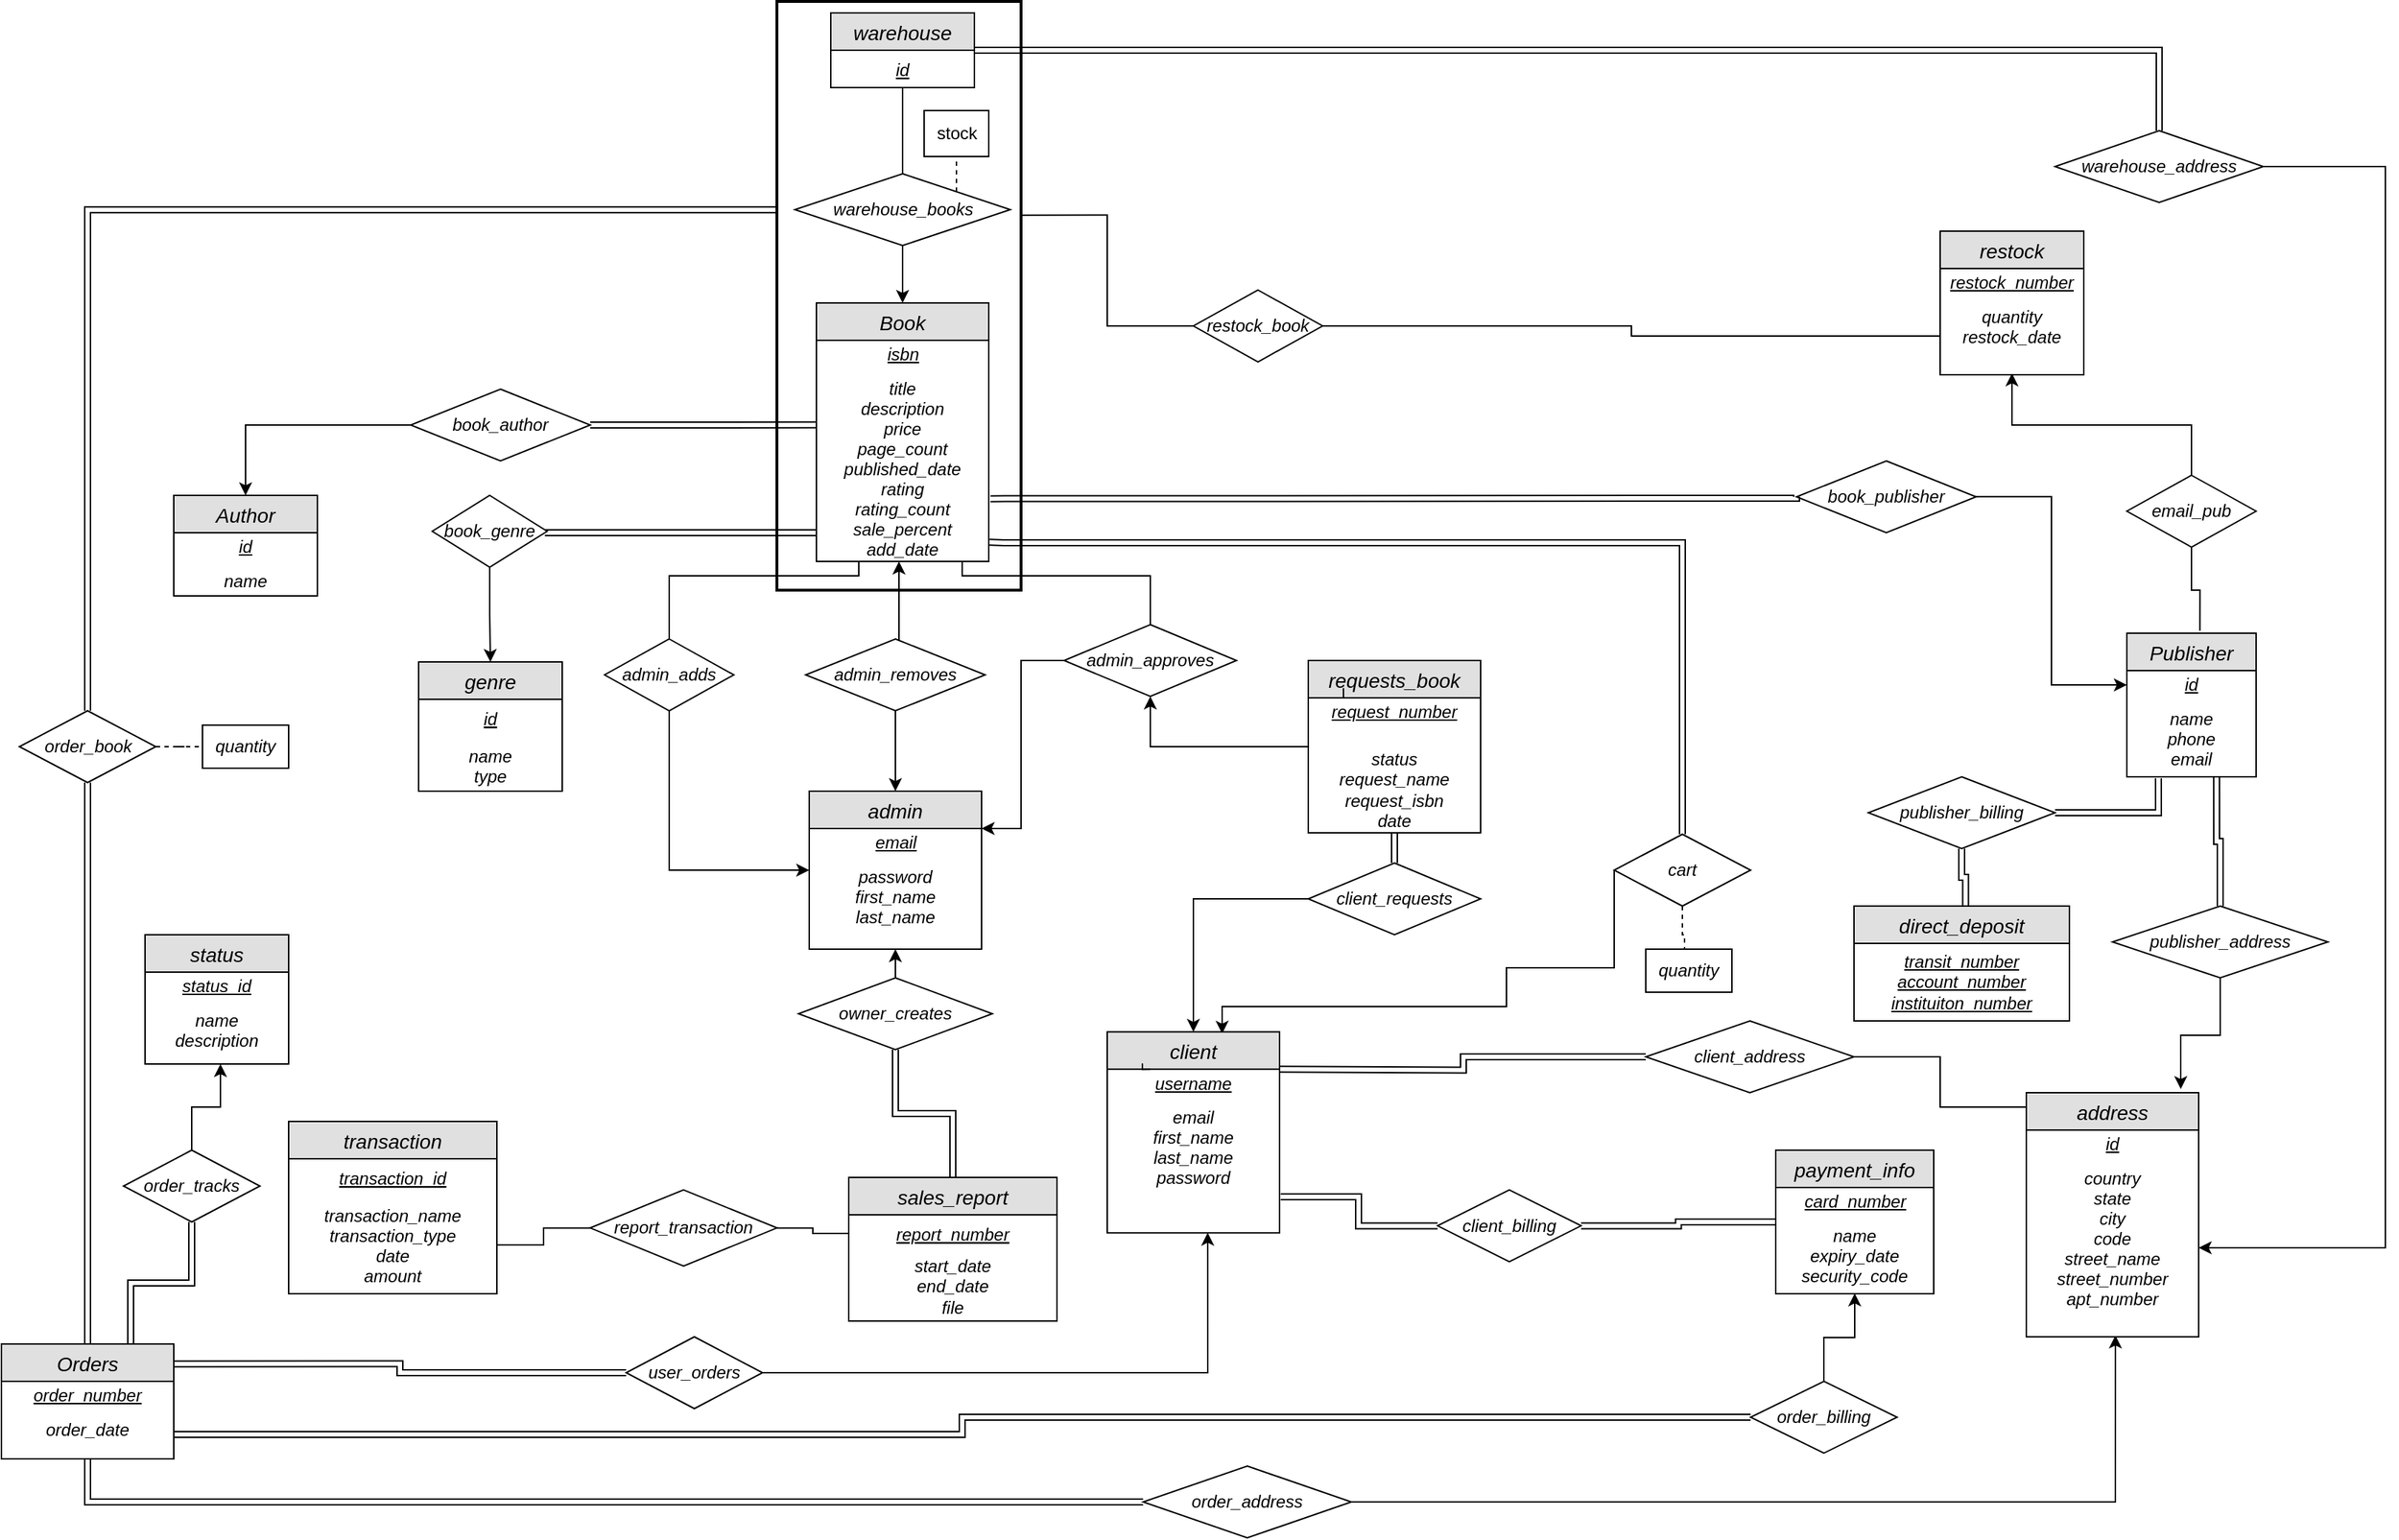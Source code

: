 <mxfile version="12.9.3" type="device"><diagram id="4tEYAnC1mhWH7zsCXLk8" name="Page-1"><mxGraphModel dx="1185" dy="705" grid="1" gridSize="10" guides="1" tooltips="1" connect="1" arrows="1" fold="1" page="1" pageScale="1" pageWidth="850" pageHeight="1100" math="0" shadow="0"><root><mxCell id="0"/><mxCell id="1" parent="0"/><mxCell id="rPPBEJHHaEu0MnuZ7By8-59" style="edgeStyle=orthogonalEdgeStyle;rounded=0;orthogonalLoop=1;jettySize=auto;html=1;entryX=0;entryY=0.5;entryDx=0;entryDy=0;shadow=0;endArrow=None;exitX=0.667;exitY=0.009;exitDx=0;exitDy=0;exitPerimeter=0;startArrow=classic;startFill=1;" parent="1" source="9rsnlHbPOscB6aK65YCK-1" target="rPPBEJHHaEu0MnuZ7By8-20" edge="1"><mxGeometry relative="1" as="geometry"><Array as="points"><mxPoint x="860" y="720"/><mxPoint x="1058" y="720"/><mxPoint x="1058" y="693"/></Array></mxGeometry></mxCell><mxCell id="rPPBEJHHaEu0MnuZ7By8-68" style="edgeStyle=orthogonalEdgeStyle;rounded=0;orthogonalLoop=1;jettySize=auto;html=1;entryX=0.5;entryY=1;entryDx=0;entryDy=0;shadow=0;endArrow=none;endFill=0;startArrow=classic;startFill=1;shape=link;" parent="1" source="9rsnlHbPOscB6aK65YCK-6" target="RYP0K-q7R9ULcI_7iNCJ-14" edge="1"><mxGeometry relative="1" as="geometry"/></mxCell><mxCell id="rPPBEJHHaEu0MnuZ7By8-72" style="edgeStyle=orthogonalEdgeStyle;shape=link;rounded=0;orthogonalLoop=1;jettySize=auto;html=1;entryX=0;entryY=0.5;entryDx=0;entryDy=0;shadow=0;endArrow=none;endFill=0;" parent="1" source="9rsnlHbPOscB6aK65YCK-6" target="rPPBEJHHaEu0MnuZ7By8-10" edge="1"><mxGeometry relative="1" as="geometry"><Array as="points"><mxPoint x="70" y="1065"/></Array></mxGeometry></mxCell><mxCell id="Q7mye_ONgrPFWDCa4790-89" style="edgeStyle=orthogonalEdgeStyle;rounded=0;orthogonalLoop=1;jettySize=auto;html=1;entryX=0.5;entryY=1;entryDx=0;entryDy=0;endArrow=none;endFill=0;shape=link;exitX=0.75;exitY=0;exitDx=0;exitDy=0;" parent="1" source="9rsnlHbPOscB6aK65YCK-6" target="Q7mye_ONgrPFWDCa4790-88" edge="1"><mxGeometry relative="1" as="geometry"/></mxCell><mxCell id="lP71h2GVGlOUKlae6ANa-75" style="edgeStyle=orthogonalEdgeStyle;rounded=0;orthogonalLoop=1;jettySize=auto;html=1;endArrow=classic;endFill=1;entryX=0.5;entryY=0;entryDx=0;entryDy=0;" parent="1" source="9rsnlHbPOscB6aK65YCK-19" target="9rsnlHbPOscB6aK65YCK-10" edge="1"><mxGeometry relative="1" as="geometry"><mxPoint x="200" y="117.74" as="targetPoint"/></mxGeometry></mxCell><mxCell id="NMVztkpwi2GRev-6w3ck-94" style="edgeStyle=orthogonalEdgeStyle;shape=link;rounded=0;orthogonalLoop=1;jettySize=auto;html=1;startArrow=none;startFill=0;endArrow=classic;endFill=1;entryX=0.021;entryY=0.851;entryDx=0;entryDy=0;entryPerimeter=0;" edge="1" parent="1" source="9rsnlHbPOscB6aK65YCK-19" target="v2aKceaVkKOtC62IMyCD-2"><mxGeometry relative="1" as="geometry"><mxPoint x="550" y="389" as="targetPoint"/><Array as="points"><mxPoint x="460" y="390"/><mxPoint x="460" y="390"/></Array></mxGeometry></mxCell><mxCell id="9rsnlHbPOscB6aK65YCK-19" value="&lt;span&gt;book_genre&lt;/span&gt;" style="rhombus;whiteSpace=wrap;html=1;fontStyle=2" parent="1" vertex="1"><mxGeometry x="310" y="364" width="80" height="50" as="geometry"/></mxCell><mxCell id="NMVztkpwi2GRev-6w3ck-42" style="edgeStyle=orthogonalEdgeStyle;rounded=0;orthogonalLoop=1;jettySize=auto;html=1;entryX=0;entryY=0.5;entryDx=0;entryDy=0;startArrow=none;startFill=0;endArrow=classic;endFill=1;exitX=0.945;exitY=0.498;exitDx=0;exitDy=0;exitPerimeter=0;" edge="1" parent="1" source="RYP0K-q7R9ULcI_7iNCJ-2" target="RYP0K-q7R9ULcI_7iNCJ-1"><mxGeometry relative="1" as="geometry"><mxPoint x="1279.768" y="244.907" as="sourcePoint"/></mxGeometry></mxCell><mxCell id="RYP0K-q7R9ULcI_7iNCJ-2" value="&lt;span&gt;book_publisher&lt;/span&gt;" style="rhombus;whiteSpace=wrap;html=1;fontStyle=2" parent="1" vertex="1"><mxGeometry x="1260" y="340" width="125" height="50" as="geometry"/></mxCell><mxCell id="NMVztkpwi2GRev-6w3ck-95" style="edgeStyle=orthogonalEdgeStyle;shape=link;rounded=0;orthogonalLoop=1;jettySize=auto;html=1;entryX=0.004;entryY=0.29;entryDx=0;entryDy=0;entryPerimeter=0;startArrow=none;startFill=0;endArrow=classic;endFill=1;" edge="1" parent="1" source="RYP0K-q7R9ULcI_7iNCJ-5" target="v2aKceaVkKOtC62IMyCD-2"><mxGeometry relative="1" as="geometry"/></mxCell><mxCell id="NMVztkpwi2GRev-6w3ck-96" style="edgeStyle=orthogonalEdgeStyle;rounded=0;orthogonalLoop=1;jettySize=auto;html=1;startArrow=none;startFill=0;endArrow=classic;endFill=1;" edge="1" parent="1" source="RYP0K-q7R9ULcI_7iNCJ-5" target="VrsxJqO9G6tDZMLgXtTJ-1"><mxGeometry relative="1" as="geometry"/></mxCell><mxCell id="RYP0K-q7R9ULcI_7iNCJ-5" value="&lt;span&gt;book_author&lt;br&gt;&lt;/span&gt;" style="rhombus;whiteSpace=wrap;html=1;fontStyle=2" parent="1" vertex="1"><mxGeometry x="295" y="290" width="125" height="50" as="geometry"/></mxCell><mxCell id="rPPBEJHHaEu0MnuZ7By8-76" style="edgeStyle=orthogonalEdgeStyle;rounded=0;orthogonalLoop=1;jettySize=auto;html=1;entryX=0.896;entryY=-0.015;entryDx=0;entryDy=0;shadow=0;endArrow=classic;endFill=1;entryPerimeter=0;" parent="1" source="RYP0K-q7R9ULcI_7iNCJ-12" target="9rsnlHbPOscB6aK65YCK-16" edge="1"><mxGeometry relative="1" as="geometry"/></mxCell><mxCell id="NMVztkpwi2GRev-6w3ck-53" style="edgeStyle=orthogonalEdgeStyle;shape=link;rounded=0;orthogonalLoop=1;jettySize=auto;html=1;startArrow=none;startFill=0;endArrow=none;endFill=0;entryX=0.694;entryY=0.988;entryDx=0;entryDy=0;entryPerimeter=0;" edge="1" parent="1" source="RYP0K-q7R9ULcI_7iNCJ-12" target="9rsnlHbPOscB6aK65YCK-13"><mxGeometry relative="1" as="geometry"><mxPoint x="1555" y="460" as="targetPoint"/></mxGeometry></mxCell><mxCell id="RYP0K-q7R9ULcI_7iNCJ-12" value="&lt;span&gt;publisher_address&lt;/span&gt;" style="rhombus;whiteSpace=wrap;html=1;fontStyle=2" parent="1" vertex="1"><mxGeometry x="1480" y="650" width="150" height="50" as="geometry"/></mxCell><mxCell id="rPPBEJHHaEu0MnuZ7By8-65" style="edgeStyle=orthogonalEdgeStyle;rounded=0;orthogonalLoop=1;jettySize=auto;html=1;entryX=0;entryY=0.5;entryDx=0;entryDy=0;shadow=0;endArrow=none;endFill=0;dashed=1;" parent="1" source="RYP0K-q7R9ULcI_7iNCJ-14" target="RYP0K-q7R9ULcI_7iNCJ-17" edge="1"><mxGeometry relative="1" as="geometry"/></mxCell><mxCell id="lP71h2GVGlOUKlae6ANa-91" style="edgeStyle=orthogonalEdgeStyle;rounded=0;orthogonalLoop=1;jettySize=auto;html=1;startArrow=none;startFill=0;endArrow=classic;endFill=1;shape=link;entryX=0;entryY=0.354;entryDx=0;entryDy=0;entryPerimeter=0;" parent="1" source="RYP0K-q7R9ULcI_7iNCJ-14" target="NMVztkpwi2GRev-6w3ck-102" edge="1"><mxGeometry relative="1" as="geometry"><mxPoint x="490.624" y="-343.422" as="targetPoint"/><Array as="points"><mxPoint x="70" y="165"/></Array></mxGeometry></mxCell><mxCell id="RYP0K-q7R9ULcI_7iNCJ-14" value="order_book" style="rhombus;whiteSpace=wrap;html=1;fontStyle=2" parent="1" vertex="1"><mxGeometry x="22.5" y="514" width="95" height="50" as="geometry"/></mxCell><mxCell id="RYP0K-q7R9ULcI_7iNCJ-17" value="&lt;i&gt;quantity&lt;/i&gt;" style="rounded=0;whiteSpace=wrap;html=1;align=center;" parent="1" vertex="1"><mxGeometry x="150" y="524" width="60" height="30" as="geometry"/></mxCell><mxCell id="NMVztkpwi2GRev-6w3ck-77" style="edgeStyle=orthogonalEdgeStyle;rounded=0;orthogonalLoop=1;jettySize=auto;html=1;entryX=0.583;entryY=0.998;entryDx=0;entryDy=0;entryPerimeter=0;startArrow=none;startFill=0;endArrow=classic;endFill=1;exitX=1;exitY=0.5;exitDx=0;exitDy=0;" edge="1" parent="1" source="RYP0K-q7R9ULcI_7iNCJ-19" target="9rsnlHbPOscB6aK65YCK-2"><mxGeometry relative="1" as="geometry"/></mxCell><mxCell id="RYP0K-q7R9ULcI_7iNCJ-19" value="user_orders" style="rhombus;whiteSpace=wrap;html=1;fontStyle=2" parent="1" vertex="1"><mxGeometry x="445" y="950" width="95" height="50" as="geometry"/></mxCell><mxCell id="rPPBEJHHaEu0MnuZ7By8-80" style="edgeStyle=orthogonalEdgeStyle;rounded=0;orthogonalLoop=1;jettySize=auto;html=1;entryX=0.518;entryY=0.005;entryDx=0;entryDy=0;entryPerimeter=0;shadow=0;endArrow=classic;endFill=1;shape=link;" parent="1" source="RYP0K-q7R9ULcI_7iNCJ-33" target="RYP0K-q7R9ULcI_7iNCJ-27" edge="1"><mxGeometry relative="1" as="geometry"/></mxCell><mxCell id="NMVztkpwi2GRev-6w3ck-47" style="edgeStyle=orthogonalEdgeStyle;rounded=0;orthogonalLoop=1;jettySize=auto;html=1;startArrow=none;startFill=0;endArrow=none;endFill=0;entryX=0.244;entryY=1.019;entryDx=0;entryDy=0;entryPerimeter=0;shape=link;" edge="1" parent="1" source="RYP0K-q7R9ULcI_7iNCJ-33" target="9rsnlHbPOscB6aK65YCK-13"><mxGeometry relative="1" as="geometry"><mxPoint x="1395" y="330" as="targetPoint"/></mxGeometry></mxCell><mxCell id="RYP0K-q7R9ULcI_7iNCJ-33" value="publisher_billing" style="rhombus;whiteSpace=wrap;html=1;fontStyle=2" parent="1" vertex="1"><mxGeometry x="1310" y="560" width="130" height="50" as="geometry"/></mxCell><mxCell id="NMVztkpwi2GRev-6w3ck-17" style="edgeStyle=orthogonalEdgeStyle;rounded=0;orthogonalLoop=1;jettySize=auto;html=1;startArrow=none;startFill=0;endArrow=classic;endFill=1;shape=link;" edge="1" parent="1" source="RYP0K-q7R9ULcI_7iNCJ-36" target="lP71h2GVGlOUKlae6ANa-103"><mxGeometry relative="1" as="geometry"/></mxCell><mxCell id="NMVztkpwi2GRev-6w3ck-71" style="edgeStyle=orthogonalEdgeStyle;shape=link;rounded=0;orthogonalLoop=1;jettySize=auto;html=1;entryX=1.007;entryY=0.732;entryDx=0;entryDy=0;entryPerimeter=0;startArrow=classic;startFill=1;endArrow=none;endFill=0;" edge="1" parent="1" source="RYP0K-q7R9ULcI_7iNCJ-36" target="9rsnlHbPOscB6aK65YCK-2"><mxGeometry relative="1" as="geometry"/></mxCell><mxCell id="RYP0K-q7R9ULcI_7iNCJ-36" value="client_billing" style="rhombus;whiteSpace=wrap;html=1;fontStyle=2" parent="1" vertex="1"><mxGeometry x="1010" y="847.67" width="100" height="50" as="geometry"/></mxCell><mxCell id="NMVztkpwi2GRev-6w3ck-70" style="edgeStyle=orthogonalEdgeStyle;rounded=0;orthogonalLoop=1;jettySize=auto;html=1;entryX=1;entryY=0;entryDx=0;entryDy=0;startArrow=classic;startFill=1;endArrow=none;endFill=0;shape=link;" edge="1" parent="1" source="RYP0K-q7R9ULcI_7iNCJ-46"><mxGeometry relative="1" as="geometry"><mxPoint x="900" y="763.67" as="targetPoint"/></mxGeometry></mxCell><mxCell id="RYP0K-q7R9ULcI_7iNCJ-46" value="client_address" style="rhombus;whiteSpace=wrap;html=1;fontStyle=2" parent="1" vertex="1"><mxGeometry x="1155" y="730" width="145" height="50" as="geometry"/></mxCell><mxCell id="NMVztkpwi2GRev-6w3ck-19" style="edgeStyle=orthogonalEdgeStyle;rounded=0;orthogonalLoop=1;jettySize=auto;html=1;entryX=0.5;entryY=0.995;entryDx=0;entryDy=0;entryPerimeter=0;startArrow=none;startFill=0;endArrow=classic;endFill=1;" edge="1" parent="1" source="rPPBEJHHaEu0MnuZ7By8-5" target="lP71h2GVGlOUKlae6ANa-105"><mxGeometry relative="1" as="geometry"/></mxCell><mxCell id="rPPBEJHHaEu0MnuZ7By8-5" value="order_billing" style="rhombus;whiteSpace=wrap;html=1;fontStyle=2" parent="1" vertex="1"><mxGeometry x="1228" y="981" width="102" height="50" as="geometry"/></mxCell><mxCell id="rPPBEJHHaEu0MnuZ7By8-75" style="edgeStyle=orthogonalEdgeStyle;rounded=0;orthogonalLoop=1;jettySize=auto;html=1;entryX=0.517;entryY=0.992;entryDx=0;entryDy=0;entryPerimeter=0;shadow=0;endArrow=classic;endFill=1;exitX=1;exitY=0.5;exitDx=0;exitDy=0;" parent="1" source="rPPBEJHHaEu0MnuZ7By8-10" target="9rsnlHbPOscB6aK65YCK-17" edge="1"><mxGeometry relative="1" as="geometry"/></mxCell><mxCell id="rPPBEJHHaEu0MnuZ7By8-10" value="order_address" style="rhombus;whiteSpace=wrap;html=1;fontStyle=2" parent="1" vertex="1"><mxGeometry x="805" y="1040" width="145" height="50" as="geometry"/></mxCell><mxCell id="rPPBEJHHaEu0MnuZ7By8-60" style="edgeStyle=orthogonalEdgeStyle;rounded=0;orthogonalLoop=1;jettySize=auto;html=1;shadow=0;endArrow=None;dashed=1;entryX=0.41;entryY=0.012;entryDx=0;entryDy=0;entryPerimeter=0;" parent="1" source="rPPBEJHHaEu0MnuZ7By8-20" target="rPPBEJHHaEu0MnuZ7By8-22" edge="1"><mxGeometry relative="1" as="geometry"><mxPoint x="1182" y="679" as="targetPoint"/><Array as="points"><mxPoint x="1181" y="670"/><mxPoint x="1182" y="670"/><mxPoint x="1182" y="680"/></Array></mxGeometry></mxCell><mxCell id="rPPBEJHHaEu0MnuZ7By8-61" style="edgeStyle=orthogonalEdgeStyle;rounded=0;orthogonalLoop=1;jettySize=auto;html=1;shadow=0;endArrow=none;endFill=0;shape=link;entryX=1.004;entryY=0.9;entryDx=0;entryDy=0;entryPerimeter=0;" parent="1" source="rPPBEJHHaEu0MnuZ7By8-20" target="v2aKceaVkKOtC62IMyCD-2" edge="1"><mxGeometry relative="1" as="geometry"><mxPoint x="730" y="417.74" as="targetPoint"/><Array as="points"><mxPoint x="1181" y="397"/><mxPoint x="708" y="397"/></Array></mxGeometry></mxCell><mxCell id="rPPBEJHHaEu0MnuZ7By8-20" value="cart" style="rhombus;whiteSpace=wrap;html=1;fontStyle=2" parent="1" vertex="1"><mxGeometry x="1133" y="600" width="95" height="50" as="geometry"/></mxCell><mxCell id="rPPBEJHHaEu0MnuZ7By8-22" value="&lt;i&gt;quantity&lt;/i&gt;" style="rounded=0;whiteSpace=wrap;html=1;align=center;" parent="1" vertex="1"><mxGeometry x="1155" y="680" width="60" height="30" as="geometry"/></mxCell><mxCell id="rPPBEJHHaEu0MnuZ7By8-42" style="edgeStyle=orthogonalEdgeStyle;rounded=0;orthogonalLoop=1;jettySize=auto;html=1;shadow=0;shape=link;entryX=0;entryY=0.5;entryDx=0;entryDy=0;exitX=1.01;exitY=0.674;exitDx=0;exitDy=0;exitPerimeter=0;" parent="1" source="v2aKceaVkKOtC62IMyCD-2" target="RYP0K-q7R9ULcI_7iNCJ-2" edge="1"><mxGeometry relative="1" as="geometry"><Array as="points"><mxPoint x="709" y="366"/><mxPoint x="1200" y="366"/></Array></mxGeometry></mxCell><mxCell id="rPPBEJHHaEu0MnuZ7By8-58" style="edgeStyle=orthogonalEdgeStyle;rounded=0;orthogonalLoop=1;jettySize=auto;html=1;entryX=1;entryY=0.5;entryDx=0;entryDy=0;shadow=0;endArrow=none;endFill=0;startArrow=none;startFill=0;" parent="1" source="9rsnlHbPOscB6aK65YCK-17" target="RYP0K-q7R9ULcI_7iNCJ-46" edge="1"><mxGeometry relative="1" as="geometry"><Array as="points"><mxPoint x="1480" y="790"/><mxPoint x="1360" y="790"/><mxPoint x="1360" y="755"/></Array></mxGeometry></mxCell><mxCell id="rPPBEJHHaEu0MnuZ7By8-70" style="edgeStyle=orthogonalEdgeStyle;shape=link;rounded=0;orthogonalLoop=1;jettySize=auto;html=1;entryX=0;entryY=0.5;entryDx=0;entryDy=0;shadow=0;endArrow=none;endFill=0;exitX=0.996;exitY=0.173;exitDx=0;exitDy=0;exitPerimeter=0;" parent="1" source="9rsnlHbPOscB6aK65YCK-6" target="RYP0K-q7R9ULcI_7iNCJ-19" edge="1"><mxGeometry relative="1" as="geometry"/></mxCell><mxCell id="Q7mye_ONgrPFWDCa4790-66" style="edgeStyle=orthogonalEdgeStyle;rounded=0;orthogonalLoop=1;jettySize=auto;html=1;endArrow=classic;endFill=1;" parent="1" source="Q7mye_ONgrPFWDCa4790-12" target="v2aKceaVkKOtC62IMyCD-1" edge="1"><mxGeometry relative="1" as="geometry"><mxPoint x="782.5" y="417.74" as="targetPoint"/></mxGeometry></mxCell><mxCell id="lP71h2GVGlOUKlae6ANa-136" style="edgeStyle=elbowEdgeStyle;rounded=0;orthogonalLoop=1;jettySize=auto;elbow=vertical;html=1;startArrow=none;startFill=0;endArrow=none;endFill=0;strokeColor=#000000;dashed=1;exitX=1;exitY=0;exitDx=0;exitDy=0;" parent="1" source="Q7mye_ONgrPFWDCa4790-12" target="Q7mye_ONgrPFWDCa4790-51" edge="1"><mxGeometry relative="1" as="geometry"/></mxCell><mxCell id="NMVztkpwi2GRev-6w3ck-27" style="edgeStyle=orthogonalEdgeStyle;rounded=0;orthogonalLoop=1;jettySize=auto;html=1;entryX=0.5;entryY=1;entryDx=0;entryDy=0;entryPerimeter=0;startArrow=none;startFill=0;endArrow=none;endFill=0;" edge="1" parent="1" source="Q7mye_ONgrPFWDCa4790-12" target="Q7mye_ONgrPFWDCa4790-5"><mxGeometry relative="1" as="geometry"/></mxCell><mxCell id="Q7mye_ONgrPFWDCa4790-12" value="&lt;span&gt;warehouse_books&lt;br&gt;&lt;/span&gt;" style="rhombus;whiteSpace=wrap;html=1;fontStyle=2" parent="1" vertex="1"><mxGeometry x="562.5" y="140" width="150" height="50" as="geometry"/></mxCell><mxCell id="NMVztkpwi2GRev-6w3ck-84" style="edgeStyle=orthogonalEdgeStyle;rounded=0;orthogonalLoop=1;jettySize=auto;html=1;entryX=0.16;entryY=1.004;entryDx=0;entryDy=0;entryPerimeter=0;startArrow=none;startFill=0;endArrow=none;endFill=0;" edge="1" parent="1" source="Q7mye_ONgrPFWDCa4790-23" target="v2aKceaVkKOtC62IMyCD-2"><mxGeometry relative="1" as="geometry"><Array as="points"><mxPoint x="475" y="420"/><mxPoint x="607" y="420"/><mxPoint x="607" y="291"/></Array></mxGeometry></mxCell><mxCell id="Q7mye_ONgrPFWDCa4790-23" value="&lt;span&gt;admin_adds&lt;br&gt;&lt;/span&gt;" style="rhombus;whiteSpace=wrap;html=1;fontStyle=2" parent="1" vertex="1"><mxGeometry x="430" y="464" width="90" height="50" as="geometry"/></mxCell><mxCell id="Q7mye_ONgrPFWDCa4790-33" value="warehouse_address" style="rhombus;whiteSpace=wrap;html=1;fontStyle=2" parent="1" vertex="1"><mxGeometry x="1440" y="110" width="145" height="50" as="geometry"/></mxCell><mxCell id="Q7mye_ONgrPFWDCa4790-62" style="edgeStyle=orthogonalEdgeStyle;rounded=0;orthogonalLoop=1;jettySize=auto;html=1;entryX=1;entryY=0.5;entryDx=0;entryDy=0;endArrow=classic;endFill=1;shape=link;exitX=1;exitY=0.5;exitDx=0;exitDy=0;" parent="1" edge="1"><mxGeometry relative="1" as="geometry"><mxPoint x="1380" y="-454" as="sourcePoint"/><Array as="points"><mxPoint x="1560" y="-454"/><mxPoint x="1560" y="-65"/></Array></mxGeometry></mxCell><mxCell id="Q7mye_ONgrPFWDCa4790-51" value="stock" style="rounded=0;whiteSpace=wrap;html=1;align=center;" parent="1" vertex="1"><mxGeometry x="652.5" y="96" width="45" height="32" as="geometry"/></mxCell><mxCell id="Q7mye_ONgrPFWDCa4790-90" style="edgeStyle=orthogonalEdgeStyle;rounded=0;orthogonalLoop=1;jettySize=auto;html=1;entryX=0.525;entryY=1;entryDx=0;entryDy=0;entryPerimeter=0;endArrow=classic;endFill=1;" parent="1" source="Q7mye_ONgrPFWDCa4790-88" target="Q7mye_ONgrPFWDCa4790-87" edge="1"><mxGeometry relative="1" as="geometry"/></mxCell><mxCell id="Q7mye_ONgrPFWDCa4790-88" value="order_tracks" style="rhombus;whiteSpace=wrap;html=1;fontStyle=2" parent="1" vertex="1"><mxGeometry x="95" y="820" width="95" height="50" as="geometry"/></mxCell><mxCell id="NMVztkpwi2GRev-6w3ck-63" style="edgeStyle=orthogonalEdgeStyle;rounded=0;orthogonalLoop=1;jettySize=auto;html=1;entryX=0.565;entryY=-0.017;entryDx=0;entryDy=0;entryPerimeter=0;startArrow=none;startFill=0;endArrow=none;endFill=0;" edge="1" parent="1" source="Nt1mMFsVzhAk_Ks9opPm-18" target="9rsnlHbPOscB6aK65YCK-12"><mxGeometry relative="1" as="geometry"/></mxCell><mxCell id="NMVztkpwi2GRev-6w3ck-90" style="edgeStyle=orthogonalEdgeStyle;rounded=0;orthogonalLoop=1;jettySize=auto;html=1;entryX=0.5;entryY=0.981;entryDx=0;entryDy=0;entryPerimeter=0;startArrow=none;startFill=0;endArrow=classic;endFill=1;" edge="1" parent="1" source="Nt1mMFsVzhAk_Ks9opPm-18" target="lP71h2GVGlOUKlae6ANa-67"><mxGeometry relative="1" as="geometry"/></mxCell><mxCell id="Nt1mMFsVzhAk_Ks9opPm-18" value="email_pub" style="rhombus;whiteSpace=wrap;html=1;fontStyle=2" parent="1" vertex="1"><mxGeometry x="1490" y="350" width="90" height="50" as="geometry"/></mxCell><mxCell id="NMVztkpwi2GRev-6w3ck-79" style="edgeStyle=orthogonalEdgeStyle;rounded=0;orthogonalLoop=1;jettySize=auto;html=1;entryX=0.5;entryY=0;entryDx=0;entryDy=0;startArrow=none;startFill=0;endArrow=classic;endFill=1;" edge="1" parent="1" source="Nt1mMFsVzhAk_Ks9opPm-34" target="9rsnlHbPOscB6aK65YCK-3"><mxGeometry relative="1" as="geometry"/></mxCell><mxCell id="NMVztkpwi2GRev-6w3ck-101" style="edgeStyle=orthogonalEdgeStyle;rounded=0;orthogonalLoop=1;jettySize=auto;html=1;entryX=0.479;entryY=1;entryDx=0;entryDy=0;entryPerimeter=0;startArrow=none;startFill=0;endArrow=classic;endFill=1;" edge="1" parent="1" source="Nt1mMFsVzhAk_Ks9opPm-34" target="v2aKceaVkKOtC62IMyCD-2"><mxGeometry relative="1" as="geometry"><Array as="points"><mxPoint x="635" y="450"/><mxPoint x="635" y="450"/></Array></mxGeometry></mxCell><mxCell id="Nt1mMFsVzhAk_Ks9opPm-34" value="&lt;span&gt;admin_removes&lt;br&gt;&lt;/span&gt;" style="rhombus;whiteSpace=wrap;html=1;fontStyle=2" parent="1" vertex="1"><mxGeometry x="570" y="464" width="125" height="50" as="geometry"/></mxCell><mxCell id="NMVztkpwi2GRev-6w3ck-80" style="edgeStyle=orthogonalEdgeStyle;rounded=0;orthogonalLoop=1;jettySize=auto;html=1;startArrow=none;startFill=0;endArrow=none;endFill=0;" edge="1" parent="1" source="lP71h2GVGlOUKlae6ANa-16" target="lP71h2GVGlOUKlae6ANa-6"><mxGeometry relative="1" as="geometry"/></mxCell><mxCell id="lP71h2GVGlOUKlae6ANa-16" value="&lt;span&gt;report_transaction&lt;/span&gt;" style="rhombus;whiteSpace=wrap;html=1;fontStyle=2" parent="1" vertex="1"><mxGeometry x="420" y="847.67" width="130" height="53" as="geometry"/></mxCell><mxCell id="NMVztkpwi2GRev-6w3ck-67" style="edgeStyle=orthogonalEdgeStyle;rounded=0;orthogonalLoop=1;jettySize=auto;html=1;entryX=0.493;entryY=0.986;entryDx=0;entryDy=0;entryPerimeter=0;startArrow=none;startFill=0;endArrow=classic;endFill=1;" edge="1" parent="1" source="lP71h2GVGlOUKlae6ANa-20" target="9rsnlHbPOscB6aK65YCK-4"><mxGeometry relative="1" as="geometry"/></mxCell><mxCell id="NMVztkpwi2GRev-6w3ck-73" style="edgeStyle=orthogonalEdgeStyle;rounded=0;orthogonalLoop=1;jettySize=auto;html=1;entryX=0.5;entryY=0;entryDx=0;entryDy=0;startArrow=none;startFill=0;endArrow=classic;endFill=1;shape=link;" edge="1" parent="1" source="lP71h2GVGlOUKlae6ANa-20" target="lP71h2GVGlOUKlae6ANa-1"><mxGeometry relative="1" as="geometry"/></mxCell><mxCell id="lP71h2GVGlOUKlae6ANa-20" value="&lt;span&gt;owner_creates&lt;br&gt;&lt;/span&gt;" style="rhombus;whiteSpace=wrap;html=1;fontStyle=2" parent="1" vertex="1"><mxGeometry x="565" y="700" width="135" height="50" as="geometry"/></mxCell><mxCell id="NMVztkpwi2GRev-6w3ck-103" style="edgeStyle=orthogonalEdgeStyle;rounded=0;orthogonalLoop=1;jettySize=auto;html=1;entryX=1.002;entryY=0.363;entryDx=0;entryDy=0;entryPerimeter=0;startArrow=none;startFill=0;endArrow=none;endFill=0;" edge="1" parent="1" source="lP71h2GVGlOUKlae6ANa-64" target="NMVztkpwi2GRev-6w3ck-102"><mxGeometry relative="1" as="geometry"/></mxCell><mxCell id="NMVztkpwi2GRev-6w3ck-104" style="edgeStyle=orthogonalEdgeStyle;rounded=0;orthogonalLoop=1;jettySize=auto;html=1;entryX=0;entryY=0.5;entryDx=0;entryDy=0;startArrow=none;startFill=0;endArrow=none;endFill=0;" edge="1" parent="1" source="lP71h2GVGlOUKlae6ANa-64" target="lP71h2GVGlOUKlae6ANa-67"><mxGeometry relative="1" as="geometry"/></mxCell><mxCell id="lP71h2GVGlOUKlae6ANa-64" value="restock_book" style="rhombus;whiteSpace=wrap;html=1;fontStyle=2" parent="1" vertex="1"><mxGeometry x="840" y="221" width="90" height="50" as="geometry"/></mxCell><mxCell id="9rsnlHbPOscB6aK65YCK-6" value="Orders" style="swimlane;fontStyle=2;childLayout=stackLayout;horizontal=1;startSize=26;fillColor=#e0e0e0;horizontalStack=0;resizeParent=1;resizeParentMax=0;resizeLast=0;collapsible=1;marginBottom=0;swimlaneFillColor=#ffffff;align=center;fontSize=14;" parent="1" vertex="1"><mxGeometry x="10" y="955" width="120" height="80" as="geometry"/></mxCell><mxCell id="RYP0K-q7R9ULcI_7iNCJ-29" value="&lt;br style=&quot;padding: 0px ; margin: 0px&quot;&gt;&lt;u&gt;&lt;i&gt;order_number&lt;/i&gt;&lt;/u&gt;&lt;div style=&quot;padding: 0px ; margin: 0px&quot;&gt;&lt;br style=&quot;padding: 0px ; margin: 0px ; font-style: italic ; white-space: nowrap&quot;&gt;&lt;/div&gt;" style="text;html=1;strokeColor=none;fillColor=none;align=center;verticalAlign=middle;whiteSpace=wrap;rounded=0;" parent="9rsnlHbPOscB6aK65YCK-6" vertex="1"><mxGeometry y="26" width="120" height="20" as="geometry"/></mxCell><mxCell id="9rsnlHbPOscB6aK65YCK-7" value="order_date" style="text;strokeColor=none;fillColor=none;spacingLeft=4;spacingRight=4;overflow=hidden;rotatable=0;points=[[0,0.5],[1,0.5]];portConstraint=eastwest;fontSize=12;fontStyle=2;align=center;" parent="9rsnlHbPOscB6aK65YCK-6" vertex="1"><mxGeometry y="46" width="120" height="34" as="geometry"/></mxCell><mxCell id="Q7mye_ONgrPFWDCa4790-85" value="status" style="swimlane;fontStyle=2;childLayout=stackLayout;horizontal=1;startSize=26;fillColor=#e0e0e0;horizontalStack=0;resizeParent=1;resizeParentMax=0;resizeLast=0;collapsible=1;marginBottom=0;swimlaneFillColor=#ffffff;align=center;fontSize=14;" parent="1" vertex="1"><mxGeometry x="110" y="670" width="100" height="90" as="geometry"/></mxCell><mxCell id="Q7mye_ONgrPFWDCa4790-86" value="&lt;i&gt;&lt;u&gt;status_id&lt;/u&gt;&lt;/i&gt;" style="text;html=1;strokeColor=none;fillColor=none;align=center;verticalAlign=middle;whiteSpace=wrap;rounded=0;" parent="Q7mye_ONgrPFWDCa4790-85" vertex="1"><mxGeometry y="26" width="100" height="20" as="geometry"/></mxCell><mxCell id="Q7mye_ONgrPFWDCa4790-87" value="name&#10;description" style="text;strokeColor=none;fillColor=none;spacingLeft=4;spacingRight=4;overflow=hidden;rotatable=0;points=[[0,0.5],[1,0.5]];portConstraint=eastwest;fontSize=12;fontStyle=2;align=center;" parent="Q7mye_ONgrPFWDCa4790-85" vertex="1"><mxGeometry y="46" width="100" height="44" as="geometry"/></mxCell><mxCell id="lP71h2GVGlOUKlae6ANa-124" style="edgeStyle=orthogonalEdgeStyle;rounded=0;orthogonalLoop=1;jettySize=auto;html=1;entryX=0.5;entryY=0;entryDx=0;entryDy=0;startArrow=none;startFill=0;endArrow=block;endFill=0;strokeColor=#000000;shape=link;" parent="1" source="lP71h2GVGlOUKlae6ANa-117" target="lP71h2GVGlOUKlae6ANa-123" edge="1"><mxGeometry relative="1" as="geometry"/></mxCell><mxCell id="lP71h2GVGlOUKlae6ANa-127" style="edgeStyle=orthogonalEdgeStyle;rounded=0;orthogonalLoop=1;jettySize=auto;html=1;entryX=0.5;entryY=1;entryDx=0;entryDy=0;startArrow=none;startFill=0;endArrow=classic;endFill=1;strokeColor=#000000;" parent="1" source="lP71h2GVGlOUKlae6ANa-117" target="lP71h2GVGlOUKlae6ANa-126" edge="1"><mxGeometry relative="1" as="geometry"/></mxCell><mxCell id="NMVztkpwi2GRev-6w3ck-72" style="edgeStyle=orthogonalEdgeStyle;rounded=0;orthogonalLoop=1;jettySize=auto;html=1;startArrow=none;startFill=0;endArrow=classic;endFill=1;" edge="1" parent="1" source="lP71h2GVGlOUKlae6ANa-123" target="9rsnlHbPOscB6aK65YCK-1"><mxGeometry relative="1" as="geometry"/></mxCell><mxCell id="lP71h2GVGlOUKlae6ANa-123" value="client_requests" style="rhombus;whiteSpace=wrap;html=1;fontStyle=2" parent="1" vertex="1"><mxGeometry x="920" y="620" width="120" height="50" as="geometry"/></mxCell><mxCell id="NMVztkpwi2GRev-6w3ck-85" style="edgeStyle=orthogonalEdgeStyle;rounded=0;orthogonalLoop=1;jettySize=auto;html=1;entryX=0.764;entryY=1.004;entryDx=0;entryDy=0;entryPerimeter=0;startArrow=none;startFill=0;endArrow=none;endFill=0;" edge="1" parent="1" source="lP71h2GVGlOUKlae6ANa-126" target="v2aKceaVkKOtC62IMyCD-2"><mxGeometry relative="1" as="geometry"><Array as="points"><mxPoint x="810" y="420"/><mxPoint x="679" y="420"/><mxPoint x="679" y="291"/></Array></mxGeometry></mxCell><mxCell id="NMVztkpwi2GRev-6w3ck-87" style="edgeStyle=orthogonalEdgeStyle;rounded=0;orthogonalLoop=1;jettySize=auto;html=1;entryX=1;entryY=0;entryDx=0;entryDy=0;startArrow=none;startFill=0;endArrow=classic;endFill=1;exitX=0;exitY=0.5;exitDx=0;exitDy=0;" edge="1" parent="1" source="lP71h2GVGlOUKlae6ANa-126" target="Q7mye_ONgrPFWDCa4790-7"><mxGeometry relative="1" as="geometry"><Array as="points"><mxPoint x="720" y="479"/><mxPoint x="720" y="596"/></Array></mxGeometry></mxCell><mxCell id="lP71h2GVGlOUKlae6ANa-126" value="admin_approves" style="rhombus;whiteSpace=wrap;html=1;fontStyle=2" parent="1" vertex="1"><mxGeometry x="750" y="454" width="120" height="50" as="geometry"/></mxCell><mxCell id="NMVztkpwi2GRev-6w3ck-21" style="edgeStyle=orthogonalEdgeStyle;rounded=0;orthogonalLoop=1;jettySize=auto;html=1;startArrow=none;startFill=0;endArrow=classic;endFill=1;shape=link;entryX=0;entryY=0.5;entryDx=0;entryDy=0;" edge="1" parent="1" source="9rsnlHbPOscB6aK65YCK-7" target="rPPBEJHHaEu0MnuZ7By8-5"><mxGeometry relative="1" as="geometry"><Array as="points"/></mxGeometry></mxCell><mxCell id="NMVztkpwi2GRev-6w3ck-33" style="edgeStyle=orthogonalEdgeStyle;rounded=0;orthogonalLoop=1;jettySize=auto;html=1;entryX=0.5;entryY=1;entryDx=0;entryDy=0;startArrow=classic;startFill=1;endArrow=none;endFill=0;" edge="1" parent="1" source="9rsnlHbPOscB6aK65YCK-3" target="Q7mye_ONgrPFWDCa4790-23"><mxGeometry relative="1" as="geometry"/></mxCell><mxCell id="NMVztkpwi2GRev-6w3ck-54" style="edgeStyle=orthogonalEdgeStyle;rounded=0;orthogonalLoop=1;jettySize=auto;html=1;entryX=1;entryY=0.5;entryDx=0;entryDy=0;startArrow=classic;startFill=1;endArrow=none;endFill=0;exitX=1;exitY=0.5;exitDx=0;exitDy=0;" edge="1" parent="1" source="9rsnlHbPOscB6aK65YCK-17" target="Q7mye_ONgrPFWDCa4790-33"><mxGeometry relative="1" as="geometry"><Array as="points"><mxPoint x="1670" y="888"/><mxPoint x="1670" y="135"/></Array></mxGeometry></mxCell><mxCell id="9rsnlHbPOscB6aK65YCK-16" value="address" style="swimlane;fontStyle=2;childLayout=stackLayout;horizontal=1;startSize=26;fillColor=#e0e0e0;horizontalStack=0;resizeParent=1;resizeParentMax=0;resizeLast=0;collapsible=1;marginBottom=0;swimlaneFillColor=#ffffff;align=center;fontSize=14;" parent="1" vertex="1"><mxGeometry x="1420" y="780" width="120" height="170" as="geometry"/></mxCell><mxCell id="RYP0K-q7R9ULcI_7iNCJ-11" value="&lt;i&gt;&lt;u&gt;id&lt;/u&gt;&lt;/i&gt;" style="text;html=1;strokeColor=none;fillColor=none;align=center;verticalAlign=middle;whiteSpace=wrap;rounded=0;" parent="9rsnlHbPOscB6aK65YCK-16" vertex="1"><mxGeometry y="26" width="120" height="20" as="geometry"/></mxCell><mxCell id="9rsnlHbPOscB6aK65YCK-17" value="country&#10;state&#10;city&#10;code&#10;street_name&#10;street_number&#10;apt_number" style="text;strokeColor=none;fillColor=none;spacingLeft=4;spacingRight=4;overflow=hidden;rotatable=0;points=[[0,0.5],[1,0.5]];portConstraint=eastwest;fontSize=12;fontStyle=2;align=center;" parent="9rsnlHbPOscB6aK65YCK-16" vertex="1"><mxGeometry y="46" width="120" height="124" as="geometry"/></mxCell><mxCell id="lP71h2GVGlOUKlae6ANa-103" value="payment_info" style="swimlane;fontStyle=2;childLayout=stackLayout;horizontal=1;startSize=26;fillColor=#e0e0e0;horizontalStack=0;resizeParent=1;resizeParentMax=0;resizeLast=0;collapsible=1;marginBottom=0;swimlaneFillColor=#ffffff;align=center;fontSize=14;" parent="1" vertex="1"><mxGeometry x="1245.5" y="820" width="110" height="100" as="geometry"/></mxCell><mxCell id="lP71h2GVGlOUKlae6ANa-104" value="&lt;span&gt;&lt;u&gt;card_number&lt;/u&gt;&lt;/span&gt;" style="text;html=1;strokeColor=none;fillColor=none;align=center;verticalAlign=middle;whiteSpace=wrap;rounded=0;fontStyle=2" parent="lP71h2GVGlOUKlae6ANa-103" vertex="1"><mxGeometry y="26" width="110" height="20" as="geometry"/></mxCell><mxCell id="lP71h2GVGlOUKlae6ANa-105" value="name&#10;expiry_date&#10;security_code&#10;" style="text;strokeColor=none;fillColor=none;spacingLeft=4;spacingRight=4;overflow=hidden;rotatable=0;points=[[0,0.5],[1,0.5]];portConstraint=eastwest;fontSize=12;fontStyle=2;align=center;" parent="lP71h2GVGlOUKlae6ANa-103" vertex="1"><mxGeometry y="46" width="110" height="54" as="geometry"/></mxCell><mxCell id="9rsnlHbPOscB6aK65YCK-1" value="client" style="swimlane;fontStyle=2;childLayout=stackLayout;horizontal=1;startSize=26;fillColor=#e0e0e0;horizontalStack=0;resizeParent=1;resizeParentMax=0;resizeLast=0;collapsible=1;marginBottom=0;swimlaneFillColor=#ffffff;align=center;fontSize=14;" parent="1" vertex="1"><mxGeometry x="780" y="737.67" width="120" height="140" as="geometry"/></mxCell><mxCell id="NMVztkpwi2GRev-6w3ck-10" value="&lt;span style=&quot;font-style: italic ; white-space: nowrap&quot;&gt;&lt;u&gt;username&lt;/u&gt;&lt;/span&gt;" style="text;html=1;strokeColor=none;fillColor=none;align=center;verticalAlign=middle;whiteSpace=wrap;rounded=0;" vertex="1" parent="9rsnlHbPOscB6aK65YCK-1"><mxGeometry y="26" width="120" height="20" as="geometry"/></mxCell><mxCell id="9rsnlHbPOscB6aK65YCK-2" value="email&#10;first_name&#10;last_name&#10;password&#10;" style="text;strokeColor=none;fillColor=none;spacingLeft=4;spacingRight=4;overflow=hidden;rotatable=0;points=[[0,0.5],[1,0.5]];portConstraint=eastwest;fontSize=12;fontStyle=2;align=center;" parent="9rsnlHbPOscB6aK65YCK-1" vertex="1"><mxGeometry y="46" width="120" height="94" as="geometry"/></mxCell><mxCell id="Q7mye_ONgrPFWDCa4790-82" style="edgeStyle=orthogonalEdgeStyle;rounded=0;orthogonalLoop=1;jettySize=auto;html=1;exitX=0.25;exitY=0;exitDx=0;exitDy=0;entryX=0.204;entryY=-0.2;entryDx=0;entryDy=0;entryPerimeter=0;endArrow=none;endFill=0;" parent="9rsnlHbPOscB6aK65YCK-1" edge="1"><mxGeometry relative="1" as="geometry"><mxPoint x="30" y="26.0" as="sourcePoint"/><mxPoint x="24.48" y="22.0" as="targetPoint"/></mxGeometry></mxCell><mxCell id="lP71h2GVGlOUKlae6ANa-117" value="requests_book" style="swimlane;fontStyle=2;childLayout=stackLayout;horizontal=1;startSize=26;fillColor=#e0e0e0;horizontalStack=0;resizeParent=1;resizeParentMax=0;resizeLast=0;collapsible=1;marginBottom=0;swimlaneFillColor=#ffffff;align=center;fontSize=14;" parent="1" vertex="1"><mxGeometry x="920" y="479" width="120" height="120" as="geometry"/></mxCell><mxCell id="lP71h2GVGlOUKlae6ANa-118" value="&lt;span style=&quot;font-style: italic ; white-space: nowrap&quot;&gt;&lt;u&gt;request_number&lt;br&gt;&lt;br&gt;&lt;/u&gt;&lt;/span&gt;" style="text;html=1;strokeColor=none;fillColor=none;align=center;verticalAlign=middle;whiteSpace=wrap;rounded=0;" parent="lP71h2GVGlOUKlae6ANa-117" vertex="1"><mxGeometry y="26" width="120" height="34" as="geometry"/></mxCell><mxCell id="lP71h2GVGlOUKlae6ANa-120" style="edgeStyle=orthogonalEdgeStyle;rounded=0;orthogonalLoop=1;jettySize=auto;html=1;exitX=0.25;exitY=0;exitDx=0;exitDy=0;entryX=0.204;entryY=-0.2;entryDx=0;entryDy=0;entryPerimeter=0;endArrow=none;endFill=0;" parent="lP71h2GVGlOUKlae6ANa-117" source="lP71h2GVGlOUKlae6ANa-118" target="lP71h2GVGlOUKlae6ANa-118" edge="1"><mxGeometry relative="1" as="geometry"/></mxCell><mxCell id="lP71h2GVGlOUKlae6ANa-125" value="&lt;i&gt;status&lt;br&gt;request_name&lt;br&gt;request_isbn&lt;br&gt;date&lt;br&gt;&lt;/i&gt;" style="text;html=1;strokeColor=none;fillColor=none;align=center;verticalAlign=middle;whiteSpace=wrap;rounded=0;" parent="lP71h2GVGlOUKlae6ANa-117" vertex="1"><mxGeometry y="60" width="120" height="60" as="geometry"/></mxCell><mxCell id="NMVztkpwi2GRev-6w3ck-74" style="edgeStyle=orthogonalEdgeStyle;rounded=0;orthogonalLoop=1;jettySize=auto;html=1;startArrow=none;startFill=0;endArrow=none;endFill=0;" edge="1" parent="1" source="lP71h2GVGlOUKlae6ANa-2" target="lP71h2GVGlOUKlae6ANa-16"><mxGeometry relative="1" as="geometry"/></mxCell><mxCell id="lP71h2GVGlOUKlae6ANa-1" value="sales_report" style="swimlane;fontStyle=2;childLayout=stackLayout;horizontal=1;startSize=26;fillColor=#e0e0e0;horizontalStack=0;resizeParent=1;resizeParentMax=0;resizeLast=0;collapsible=1;marginBottom=0;swimlaneFillColor=#ffffff;align=center;fontSize=14;" parent="1" vertex="1"><mxGeometry x="600" y="839" width="145" height="100" as="geometry"><mxRectangle x="530" y="60" width="70" height="26" as="alternateBounds"/></mxGeometry></mxCell><mxCell id="lP71h2GVGlOUKlae6ANa-2" value="report_number" style="text;strokeColor=none;fillColor=none;spacingLeft=4;spacingRight=4;overflow=hidden;rotatable=0;points=[[0,0.5],[1,0.5]];portConstraint=eastwest;fontSize=12;fontStyle=6;align=center;" parent="lP71h2GVGlOUKlae6ANa-1" vertex="1"><mxGeometry y="26" width="145" height="26" as="geometry"/></mxCell><mxCell id="lP71h2GVGlOUKlae6ANa-7" value="&lt;i&gt;start_date&lt;br&gt;end_date&lt;br&gt;file&lt;br&gt;&lt;/i&gt;" style="text;html=1;strokeColor=none;fillColor=none;align=center;verticalAlign=middle;whiteSpace=wrap;rounded=0;" parent="lP71h2GVGlOUKlae6ANa-1" vertex="1"><mxGeometry y="52" width="145" height="48" as="geometry"/></mxCell><mxCell id="lP71h2GVGlOUKlae6ANa-4" value="transaction" style="swimlane;fontStyle=2;childLayout=stackLayout;horizontal=1;startSize=26;fillColor=#e0e0e0;horizontalStack=0;resizeParent=1;resizeParentMax=0;resizeLast=0;collapsible=1;marginBottom=0;swimlaneFillColor=#ffffff;align=center;fontSize=14;" parent="1" vertex="1"><mxGeometry x="210" y="800" width="145" height="120" as="geometry"><mxRectangle x="530" y="60" width="70" height="26" as="alternateBounds"/></mxGeometry></mxCell><mxCell id="lP71h2GVGlOUKlae6ANa-5" value="transaction_id" style="text;strokeColor=none;fillColor=none;spacingLeft=4;spacingRight=4;overflow=hidden;rotatable=0;points=[[0,0.5],[1,0.5]];portConstraint=eastwest;fontSize=12;fontStyle=6;align=center;" parent="lP71h2GVGlOUKlae6ANa-4" vertex="1"><mxGeometry y="26" width="145" height="26" as="geometry"/></mxCell><mxCell id="lP71h2GVGlOUKlae6ANa-6" value="transaction_name&#10;transaction_type&#10;date&#10;amount" style="text;strokeColor=none;fillColor=none;spacingLeft=4;spacingRight=4;overflow=hidden;rotatable=0;points=[[0,0.5],[1,0.5]];portConstraint=eastwest;fontSize=12;fontStyle=2;align=center;" parent="lP71h2GVGlOUKlae6ANa-4" vertex="1"><mxGeometry y="52" width="145" height="68" as="geometry"/></mxCell><mxCell id="9rsnlHbPOscB6aK65YCK-3" value="admin" style="swimlane;fontStyle=2;childLayout=stackLayout;horizontal=1;startSize=26;fillColor=#e0e0e0;horizontalStack=0;resizeParent=1;resizeParentMax=0;resizeLast=0;collapsible=1;marginBottom=0;swimlaneFillColor=#ffffff;align=center;fontSize=14;" parent="1" vertex="1"><mxGeometry x="572.5" y="570" width="120" height="110" as="geometry"/></mxCell><mxCell id="Q7mye_ONgrPFWDCa4790-7" value="&lt;i&gt;&lt;u&gt;email&lt;/u&gt;&lt;/i&gt;" style="text;html=1;strokeColor=none;fillColor=none;align=center;verticalAlign=middle;whiteSpace=wrap;rounded=0;" parent="9rsnlHbPOscB6aK65YCK-3" vertex="1"><mxGeometry y="26" width="120" height="20" as="geometry"/></mxCell><mxCell id="9rsnlHbPOscB6aK65YCK-4" value="password&#10;first_name&#10;last_name" style="text;strokeColor=none;fillColor=none;spacingLeft=4;spacingRight=4;overflow=hidden;rotatable=0;points=[[0,0.5],[1,0.5]];portConstraint=eastwest;fontSize=12;fontStyle=2;align=center;" parent="9rsnlHbPOscB6aK65YCK-3" vertex="1"><mxGeometry y="46" width="120" height="64" as="geometry"/></mxCell><mxCell id="v2aKceaVkKOtC62IMyCD-1" value="Book" style="swimlane;fontStyle=2;childLayout=stackLayout;horizontal=1;startSize=26;fillColor=#e0e0e0;horizontalStack=0;resizeParent=1;resizeParentMax=0;resizeLast=0;collapsible=1;marginBottom=0;swimlaneFillColor=#ffffff;align=center;fontSize=14;" parent="1" vertex="1"><mxGeometry x="577.5" y="230" width="120" height="180" as="geometry"/></mxCell><mxCell id="RYP0K-q7R9ULcI_7iNCJ-6" value="&lt;span&gt;&lt;u&gt;isbn&lt;/u&gt;&lt;/span&gt;" style="text;html=1;strokeColor=none;fillColor=none;align=center;verticalAlign=middle;whiteSpace=wrap;rounded=0;fontStyle=2" parent="v2aKceaVkKOtC62IMyCD-1" vertex="1"><mxGeometry y="26" width="120" height="20" as="geometry"/></mxCell><mxCell id="v2aKceaVkKOtC62IMyCD-2" value="title&#10;description&#10;price&#10;page_count&#10;published_date&#10;rating&#10;rating_count&#10;sale_percent&#10;add_date&#10;" style="text;strokeColor=none;fillColor=none;spacingLeft=4;spacingRight=4;overflow=hidden;rotatable=0;points=[[0,0.5],[1,0.5]];portConstraint=eastwest;fontSize=12;align=center;fontStyle=2" parent="v2aKceaVkKOtC62IMyCD-1" vertex="1"><mxGeometry y="46" width="120" height="134" as="geometry"/></mxCell><mxCell id="RYP0K-q7R9ULcI_7iNCJ-27" value="direct_deposit" style="swimlane;fontStyle=2;childLayout=stackLayout;horizontal=1;startSize=26;fillColor=#e0e0e0;horizontalStack=0;resizeParent=1;resizeParentMax=0;resizeLast=0;collapsible=1;marginBottom=0;swimlaneFillColor=#ffffff;align=center;fontSize=14;" parent="1" vertex="1"><mxGeometry x="1300" y="650" width="150" height="80" as="geometry"/></mxCell><mxCell id="RYP0K-q7R9ULcI_7iNCJ-30" value="&lt;u&gt;&lt;i&gt;transit_number&lt;br&gt;account_number&lt;br&gt;instituiton_number&lt;br&gt;&lt;/i&gt;&lt;/u&gt;" style="text;html=1;strokeColor=none;fillColor=none;align=center;verticalAlign=middle;whiteSpace=wrap;rounded=0;" parent="RYP0K-q7R9ULcI_7iNCJ-27" vertex="1"><mxGeometry y="26" width="150" height="54" as="geometry"/></mxCell><mxCell id="9rsnlHbPOscB6aK65YCK-12" value="Publisher" style="swimlane;fontStyle=2;childLayout=stackLayout;horizontal=1;startSize=26;fillColor=#e0e0e0;horizontalStack=0;resizeParent=1;resizeParentMax=0;resizeLast=0;collapsible=1;marginBottom=0;swimlaneFillColor=#ffffff;align=center;fontSize=14;" parent="1" vertex="1"><mxGeometry x="1490" y="460" width="90" height="100" as="geometry"/></mxCell><mxCell id="RYP0K-q7R9ULcI_7iNCJ-1" value="&lt;span&gt;&lt;u&gt;id&lt;/u&gt;&lt;/span&gt;" style="text;html=1;strokeColor=none;fillColor=none;align=center;verticalAlign=middle;whiteSpace=wrap;rounded=0;fontStyle=2" parent="9rsnlHbPOscB6aK65YCK-12" vertex="1"><mxGeometry y="26" width="90" height="20" as="geometry"/></mxCell><mxCell id="9rsnlHbPOscB6aK65YCK-13" value="name&#10;phone&#10;email" style="text;strokeColor=none;fillColor=none;spacingLeft=4;spacingRight=4;overflow=hidden;rotatable=0;points=[[0,0.5],[1,0.5]];portConstraint=eastwest;fontSize=12;fontStyle=2;align=center;" parent="9rsnlHbPOscB6aK65YCK-12" vertex="1"><mxGeometry y="46" width="90" height="54" as="geometry"/></mxCell><mxCell id="NMVztkpwi2GRev-6w3ck-93" style="edgeStyle=orthogonalEdgeStyle;rounded=0;orthogonalLoop=1;jettySize=auto;html=1;entryX=0.5;entryY=0;entryDx=0;entryDy=0;startArrow=none;startFill=0;endArrow=classic;endFill=1;shape=link;" edge="1" parent="1" source="Q7mye_ONgrPFWDCa4790-4" target="Q7mye_ONgrPFWDCa4790-33"><mxGeometry relative="1" as="geometry"><Array as="points"><mxPoint x="1513" y="54"/></Array></mxGeometry></mxCell><mxCell id="Q7mye_ONgrPFWDCa4790-4" value="warehouse" style="swimlane;fontStyle=2;childLayout=stackLayout;horizontal=1;startSize=26;fillColor=#e0e0e0;horizontalStack=0;resizeParent=1;resizeParentMax=0;resizeLast=0;collapsible=1;marginBottom=0;swimlaneFillColor=#ffffff;align=center;fontSize=14;" parent="1" vertex="1"><mxGeometry x="587.5" y="28" width="100" height="52" as="geometry"><mxRectangle x="530" y="60" width="70" height="26" as="alternateBounds"/></mxGeometry></mxCell><mxCell id="Q7mye_ONgrPFWDCa4790-5" value="id" style="text;strokeColor=none;fillColor=none;spacingLeft=4;spacingRight=4;overflow=hidden;rotatable=0;points=[[0,0.5],[1,0.5]];portConstraint=eastwest;fontSize=12;fontStyle=6;align=center;" parent="Q7mye_ONgrPFWDCa4790-4" vertex="1"><mxGeometry y="26" width="100" height="26" as="geometry"/></mxCell><mxCell id="9rsnlHbPOscB6aK65YCK-10" value="genre" style="swimlane;fontStyle=2;childLayout=stackLayout;horizontal=1;startSize=26;fillColor=#e0e0e0;horizontalStack=0;resizeParent=1;resizeParentMax=0;resizeLast=0;collapsible=1;marginBottom=0;swimlaneFillColor=#ffffff;align=center;fontSize=14;" parent="1" vertex="1"><mxGeometry x="300.5" y="480" width="100" height="90" as="geometry"><mxRectangle x="530" y="60" width="70" height="26" as="alternateBounds"/></mxGeometry></mxCell><mxCell id="9rsnlHbPOscB6aK65YCK-42" value="id" style="text;strokeColor=none;fillColor=none;spacingLeft=4;spacingRight=4;overflow=hidden;rotatable=0;points=[[0,0.5],[1,0.5]];portConstraint=eastwest;fontSize=12;fontStyle=6;align=center;" parent="9rsnlHbPOscB6aK65YCK-10" vertex="1"><mxGeometry y="26" width="100" height="26" as="geometry"/></mxCell><mxCell id="9rsnlHbPOscB6aK65YCK-11" value="name&#10;type" style="text;strokeColor=none;fillColor=none;spacingLeft=4;spacingRight=4;overflow=hidden;rotatable=0;points=[[0,0.5],[1,0.5]];portConstraint=eastwest;fontSize=12;fontStyle=2;align=center;" parent="9rsnlHbPOscB6aK65YCK-10" vertex="1"><mxGeometry y="52" width="100" height="38" as="geometry"/></mxCell><mxCell id="VrsxJqO9G6tDZMLgXtTJ-1" value="Author" style="swimlane;fontStyle=2;childLayout=stackLayout;horizontal=1;startSize=26;fillColor=#e0e0e0;horizontalStack=0;resizeParent=1;resizeParentMax=0;resizeLast=0;collapsible=1;marginBottom=0;swimlaneFillColor=#ffffff;align=center;fontSize=14;" parent="1" vertex="1"><mxGeometry x="130" y="364" width="100" height="70" as="geometry"/></mxCell><mxCell id="RYP0K-q7R9ULcI_7iNCJ-26" value="&lt;i&gt;&lt;u&gt;id&lt;/u&gt;&lt;/i&gt;" style="text;html=1;strokeColor=none;fillColor=none;align=center;verticalAlign=middle;whiteSpace=wrap;rounded=0;" parent="VrsxJqO9G6tDZMLgXtTJ-1" vertex="1"><mxGeometry y="26" width="100" height="20" as="geometry"/></mxCell><mxCell id="VrsxJqO9G6tDZMLgXtTJ-2" value="name" style="text;strokeColor=none;fillColor=none;spacingLeft=4;spacingRight=4;overflow=hidden;rotatable=0;points=[[0,0.5],[1,0.5]];portConstraint=eastwest;fontSize=12;fontStyle=2;align=center;" parent="VrsxJqO9G6tDZMLgXtTJ-1" vertex="1"><mxGeometry y="46" width="100" height="24" as="geometry"/></mxCell><mxCell id="NMVztkpwi2GRev-6w3ck-102" value="" style="rounded=0;whiteSpace=wrap;html=1;shadow=0;strokeColor=#000000;strokeWidth=2;fillColor=none;" vertex="1" parent="1"><mxGeometry x="550" y="20" width="170" height="410" as="geometry"/></mxCell><mxCell id="lP71h2GVGlOUKlae6ANa-65" value="restock" style="swimlane;fontStyle=2;childLayout=stackLayout;horizontal=1;startSize=26;fillColor=#e0e0e0;horizontalStack=0;resizeParent=1;resizeParentMax=0;resizeLast=0;collapsible=1;marginBottom=0;swimlaneFillColor=#ffffff;align=center;fontSize=14;" parent="1" vertex="1"><mxGeometry x="1360" y="180" width="100" height="100" as="geometry"/></mxCell><mxCell id="lP71h2GVGlOUKlae6ANa-66" value="&lt;span&gt;&lt;u&gt;restock_number&lt;/u&gt;&lt;/span&gt;" style="text;html=1;strokeColor=none;fillColor=none;align=center;verticalAlign=middle;whiteSpace=wrap;rounded=0;fontStyle=2" parent="lP71h2GVGlOUKlae6ANa-65" vertex="1"><mxGeometry y="26" width="100" height="20" as="geometry"/></mxCell><mxCell id="lP71h2GVGlOUKlae6ANa-67" value="quantity&#10;restock_date" style="text;strokeColor=none;fillColor=none;spacingLeft=4;spacingRight=4;overflow=hidden;rotatable=0;points=[[0,0.5],[1,0.5]];portConstraint=eastwest;fontSize=12;fontStyle=2;align=center;" parent="lP71h2GVGlOUKlae6ANa-65" vertex="1"><mxGeometry y="46" width="100" height="54" as="geometry"/></mxCell></root></mxGraphModel></diagram></mxfile>